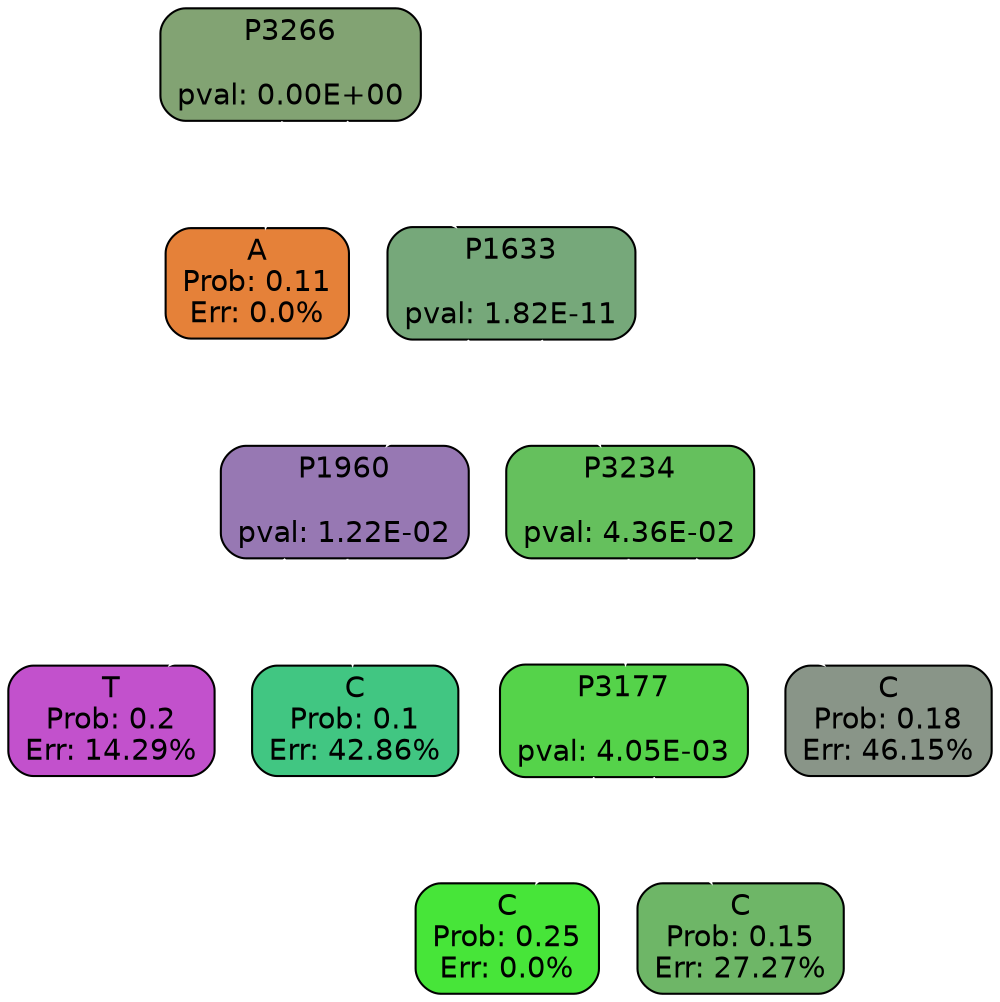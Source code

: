 digraph Tree {
node [shape=box, style="filled, rounded", color="black", fontname=helvetica] ;
graph [splines=straight, bgcolor=transparent, dpi=600] ;
edge [fontname=helvetica,color=white] ;
1 [label="P3266

pval: 0.00E+00", fillcolor="#82a373",fontcolor="black"] ;
2 [label="A
Prob: 0.11
Err: 0.0%", fillcolor="#e58139",fontcolor="black"] ;
3 [label="P1633

pval: 1.82E-11", fillcolor="#76a87a",fontcolor="black"] ;
4 [label="P1960

pval: 1.22E-02", fillcolor="#9778b3",fontcolor="black"] ;
5 [label="T
Prob: 0.2
Err: 14.29%", fillcolor="#c251cc",fontcolor="black"] ;
6 [label="C
Prob: 0.1
Err: 42.86%", fillcolor="#41c682",fontcolor="black"] ;
7 [label="P3234

pval: 4.36E-02", fillcolor="#65c05d",fontcolor="black"] ;
8 [label="P3177

pval: 4.05E-03", fillcolor="#55d34a",fontcolor="black"] ;
9 [label="C
Prob: 0.25
Err: 0.0%", fillcolor="#47e539",fontcolor="black"] ;
10 [label="C
Prob: 0.15
Err: 27.27%", fillcolor="#6eb667",fontcolor="black"] ;
11 [label="C
Prob: 0.18
Err: 46.15%", fillcolor="#899588",fontcolor="black"] ;
1 -> 2 [label="C",fontcolor=white] ;
1 -> 3 [label="TG",fontcolor=white] ;
3 -> 4 [label="AT",fontcolor=white] ;
3 -> 7 [label="G",fontcolor=white] ;
4 -> 5 [label="A",fontcolor=white] ;
4 -> 6 [label="TG",fontcolor=white] ;
7 -> 8 [label="AT",fontcolor=white] ;
7 -> 11 [label="CG",fontcolor=white] ;
8 -> 9 [label="T",fontcolor=white] ;
8 -> 10 [label="CG",fontcolor=white] ;
}
